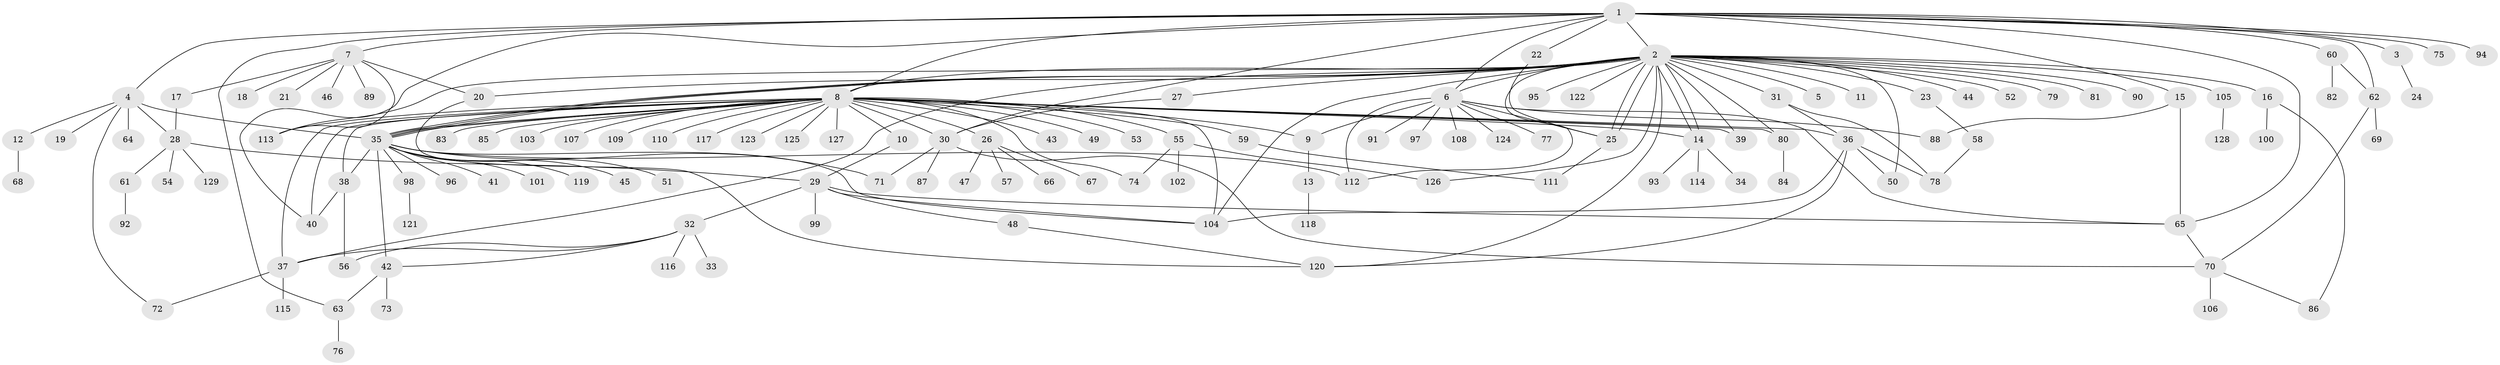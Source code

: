 // coarse degree distribution, {2: 0.14102564102564102, 6: 0.02564102564102564, 1: 0.5256410256410257, 4: 0.10256410256410256, 5: 0.07692307692307693, 26: 0.01282051282051282, 3: 0.0641025641025641, 12: 0.01282051282051282, 28: 0.01282051282051282, 13: 0.01282051282051282, 9: 0.01282051282051282}
// Generated by graph-tools (version 1.1) at 2025/36/03/04/25 23:36:50]
// undirected, 129 vertices, 184 edges
graph export_dot {
  node [color=gray90,style=filled];
  1;
  2;
  3;
  4;
  5;
  6;
  7;
  8;
  9;
  10;
  11;
  12;
  13;
  14;
  15;
  16;
  17;
  18;
  19;
  20;
  21;
  22;
  23;
  24;
  25;
  26;
  27;
  28;
  29;
  30;
  31;
  32;
  33;
  34;
  35;
  36;
  37;
  38;
  39;
  40;
  41;
  42;
  43;
  44;
  45;
  46;
  47;
  48;
  49;
  50;
  51;
  52;
  53;
  54;
  55;
  56;
  57;
  58;
  59;
  60;
  61;
  62;
  63;
  64;
  65;
  66;
  67;
  68;
  69;
  70;
  71;
  72;
  73;
  74;
  75;
  76;
  77;
  78;
  79;
  80;
  81;
  82;
  83;
  84;
  85;
  86;
  87;
  88;
  89;
  90;
  91;
  92;
  93;
  94;
  95;
  96;
  97;
  98;
  99;
  100;
  101;
  102;
  103;
  104;
  105;
  106;
  107;
  108;
  109;
  110;
  111;
  112;
  113;
  114;
  115;
  116;
  117;
  118;
  119;
  120;
  121;
  122;
  123;
  124;
  125;
  126;
  127;
  128;
  129;
  1 -- 2;
  1 -- 3;
  1 -- 4;
  1 -- 6;
  1 -- 7;
  1 -- 8;
  1 -- 15;
  1 -- 22;
  1 -- 30;
  1 -- 40;
  1 -- 60;
  1 -- 62;
  1 -- 63;
  1 -- 65;
  1 -- 75;
  1 -- 94;
  2 -- 5;
  2 -- 6;
  2 -- 8;
  2 -- 11;
  2 -- 14;
  2 -- 14;
  2 -- 16;
  2 -- 20;
  2 -- 23;
  2 -- 25;
  2 -- 25;
  2 -- 27;
  2 -- 31;
  2 -- 35;
  2 -- 35;
  2 -- 35;
  2 -- 37;
  2 -- 39;
  2 -- 44;
  2 -- 50;
  2 -- 52;
  2 -- 79;
  2 -- 80;
  2 -- 81;
  2 -- 90;
  2 -- 95;
  2 -- 104;
  2 -- 105;
  2 -- 112;
  2 -- 113;
  2 -- 120;
  2 -- 122;
  2 -- 126;
  3 -- 24;
  4 -- 12;
  4 -- 19;
  4 -- 28;
  4 -- 35;
  4 -- 64;
  4 -- 72;
  6 -- 9;
  6 -- 25;
  6 -- 65;
  6 -- 77;
  6 -- 88;
  6 -- 91;
  6 -- 97;
  6 -- 108;
  6 -- 112;
  6 -- 124;
  7 -- 17;
  7 -- 18;
  7 -- 20;
  7 -- 21;
  7 -- 46;
  7 -- 89;
  7 -- 113;
  8 -- 9;
  8 -- 10;
  8 -- 14;
  8 -- 26;
  8 -- 30;
  8 -- 35;
  8 -- 35;
  8 -- 36;
  8 -- 37;
  8 -- 38;
  8 -- 39;
  8 -- 40;
  8 -- 43;
  8 -- 49;
  8 -- 53;
  8 -- 55;
  8 -- 59;
  8 -- 74;
  8 -- 80;
  8 -- 83;
  8 -- 85;
  8 -- 103;
  8 -- 104;
  8 -- 107;
  8 -- 109;
  8 -- 110;
  8 -- 113;
  8 -- 117;
  8 -- 123;
  8 -- 125;
  8 -- 127;
  9 -- 13;
  10 -- 29;
  12 -- 68;
  13 -- 118;
  14 -- 34;
  14 -- 93;
  14 -- 114;
  15 -- 65;
  15 -- 88;
  16 -- 86;
  16 -- 100;
  17 -- 28;
  20 -- 120;
  22 -- 25;
  23 -- 58;
  25 -- 111;
  26 -- 47;
  26 -- 57;
  26 -- 66;
  26 -- 67;
  27 -- 30;
  28 -- 29;
  28 -- 54;
  28 -- 61;
  28 -- 129;
  29 -- 32;
  29 -- 48;
  29 -- 65;
  29 -- 99;
  29 -- 104;
  30 -- 70;
  30 -- 71;
  30 -- 87;
  31 -- 36;
  31 -- 78;
  32 -- 33;
  32 -- 37;
  32 -- 42;
  32 -- 56;
  32 -- 116;
  35 -- 38;
  35 -- 41;
  35 -- 42;
  35 -- 45;
  35 -- 51;
  35 -- 71;
  35 -- 96;
  35 -- 98;
  35 -- 101;
  35 -- 104;
  35 -- 112;
  35 -- 119;
  36 -- 50;
  36 -- 78;
  36 -- 104;
  36 -- 120;
  37 -- 72;
  37 -- 115;
  38 -- 40;
  38 -- 56;
  42 -- 63;
  42 -- 73;
  48 -- 120;
  55 -- 74;
  55 -- 102;
  55 -- 126;
  58 -- 78;
  59 -- 111;
  60 -- 62;
  60 -- 82;
  61 -- 92;
  62 -- 69;
  62 -- 70;
  63 -- 76;
  65 -- 70;
  70 -- 86;
  70 -- 106;
  80 -- 84;
  98 -- 121;
  105 -- 128;
}
